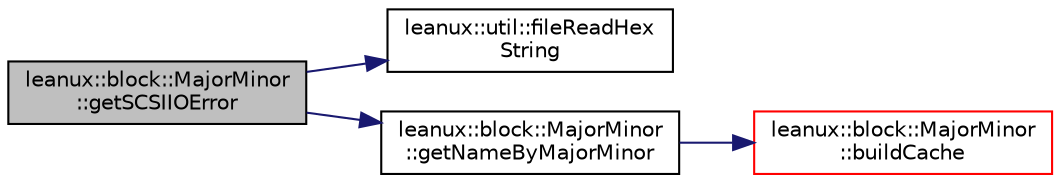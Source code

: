 digraph "leanux::block::MajorMinor::getSCSIIOError"
{
 // LATEX_PDF_SIZE
  bgcolor="transparent";
  edge [fontname="Helvetica",fontsize="10",labelfontname="Helvetica",labelfontsize="10"];
  node [fontname="Helvetica",fontsize="10",shape=record];
  rankdir="LR";
  Node1 [label="leanux::block::MajorMinor\l::getSCSIIOError",height=0.2,width=0.4,color="black", fillcolor="grey75", style="filled", fontcolor="black",tooltip="Get SCSI ioerr_cnt (number of SCSI IO errors)"];
  Node1 -> Node2 [color="midnightblue",fontsize="10",style="solid",fontname="Helvetica"];
  Node2 [label="leanux::util::fileReadHex\lString",height=0.2,width=0.4,color="black",URL="$namespaceleanux_1_1util.html#a7efa8c5cecc9bb8beada58ee60fa71c4",tooltip="read the first data in the file as a hexadecimal string representation of a signed long."];
  Node1 -> Node3 [color="midnightblue",fontsize="10",style="solid",fontname="Helvetica"];
  Node3 [label="leanux::block::MajorMinor\l::getNameByMajorMinor",height=0.2,width=0.4,color="black",URL="$classleanux_1_1block_1_1MajorMinor.html#adc3f437e329318ee21bddbbebaeb740e",tooltip="Get the DeviceName for the MajorMinor."];
  Node3 -> Node4 [color="midnightblue",fontsize="10",style="solid",fontname="Helvetica"];
  Node4 [label="leanux::block::MajorMinor\l::buildCache",height=0.2,width=0.4,color="red",URL="$classleanux_1_1block_1_1MajorMinor.html#a4d83c063088eb618533f31e2cc78b2f3",tooltip="(re)build the cached mapping between device names and MajorMinor numbers."];
}
